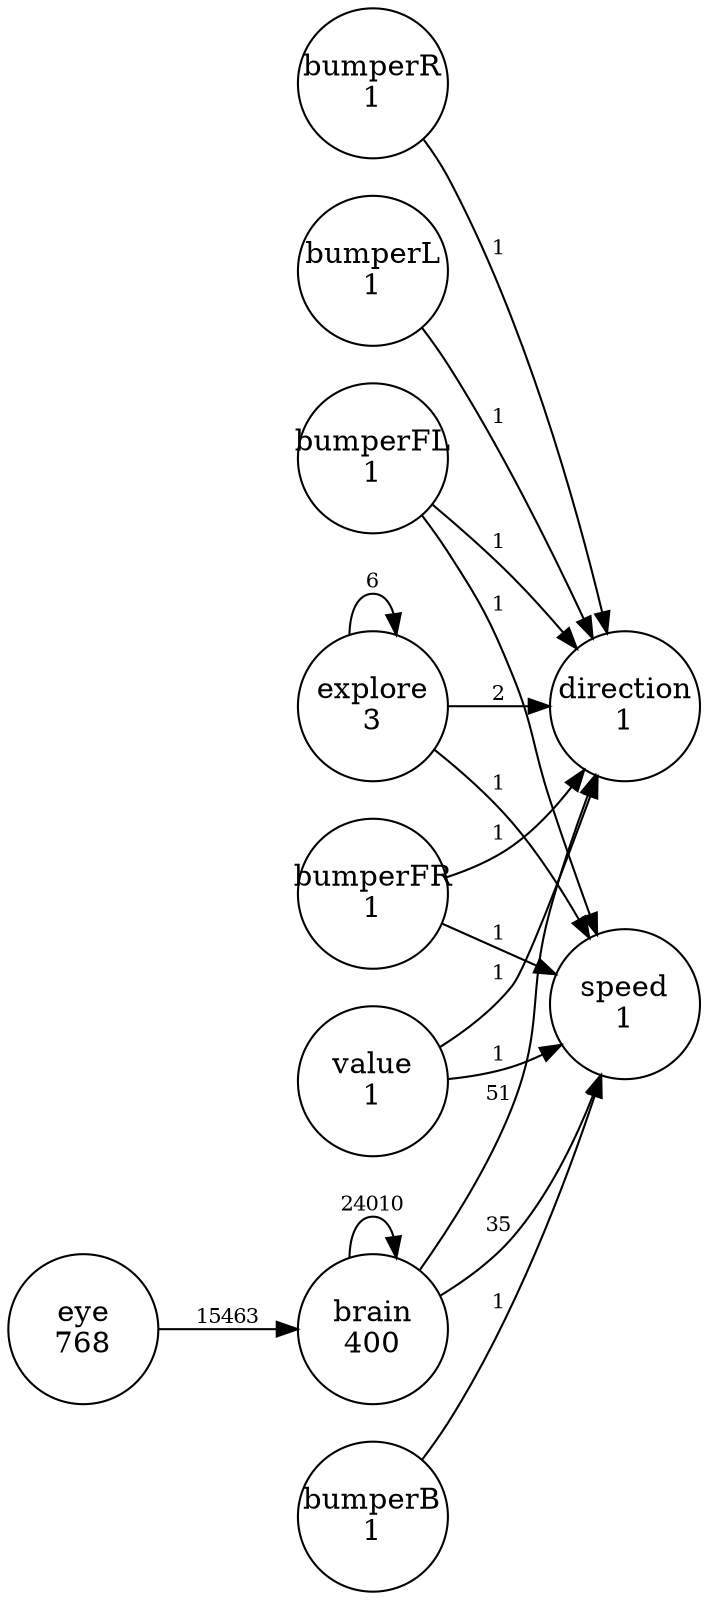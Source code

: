 digraph network {
rankdir=LR
node [fixedsize=true height=1 shape=circle]
edge [fontsize=10]
n0 [label="brain\n400"]
n1 [label="value\n1"]
n2 [label="eye\n768"]
n3 [label="speed\n1"]
n4 [label="direction\n1"]
n5 [label="bumperFL\n1"]
n6 [label="bumperFR\n1"]
n7 [label="bumperR\n1"]
n8 [label="bumperL\n1"]
n9 [label="bumperB\n1"]
n10 [label="explore\n3"]
n0 -> n0 [label="24010"]
n2 -> n0 [label="15463"]
n0 -> n3 [label="35"]
n1 -> n3 [label="1"]
n0 -> n4 [label="51"]
n1 -> n4 [label="1"]
n5 -> n3 [label="1"]
n5 -> n4 [label="1"]
n6 -> n3 [label="1"]
n6 -> n4 [label="1"]
n7 -> n4 [label="1"]
n8 -> n4 [label="1"]
n9 -> n3 [label="1"]
n10 -> n10 [label="6"]
n10 -> n4 [label="2"]
n10 -> n3 [label="1"]
}

